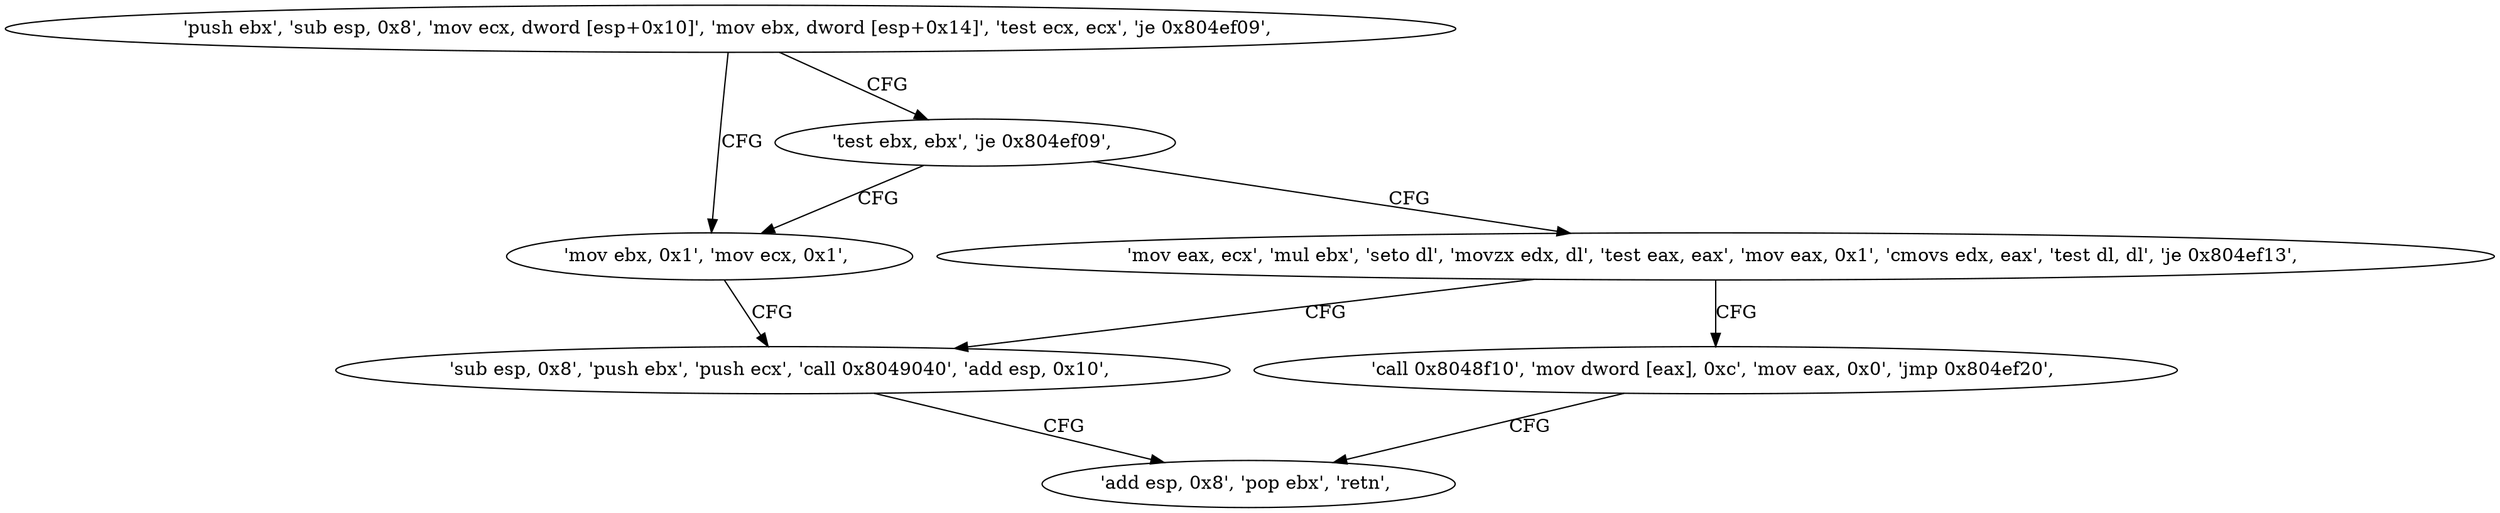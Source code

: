 digraph "func" {
"134541003" [label = "'push ebx', 'sub esp, 0x8', 'mov ecx, dword [esp+0x10]', 'mov ebx, dword [esp+0x14]', 'test ecx, ecx', 'je 0x804ef09', " ]
"134541065" [label = "'mov ebx, 0x1', 'mov ecx, 0x1', " ]
"134541019" [label = "'test ebx, ebx', 'je 0x804ef09', " ]
"134541075" [label = "'sub esp, 0x8', 'push ebx', 'push ecx', 'call 0x8049040', 'add esp, 0x10', " ]
"134541023" [label = "'mov eax, ecx', 'mul ebx', 'seto dl', 'movzx edx, dl', 'test eax, eax', 'mov eax, 0x1', 'cmovs edx, eax', 'test dl, dl', 'je 0x804ef13', " ]
"134541047" [label = "'call 0x8048f10', 'mov dword [eax], 0xc', 'mov eax, 0x0', 'jmp 0x804ef20', " ]
"134541088" [label = "'add esp, 0x8', 'pop ebx', 'retn', " ]
"134541003" -> "134541065" [ label = "CFG" ]
"134541003" -> "134541019" [ label = "CFG" ]
"134541065" -> "134541075" [ label = "CFG" ]
"134541019" -> "134541065" [ label = "CFG" ]
"134541019" -> "134541023" [ label = "CFG" ]
"134541075" -> "134541088" [ label = "CFG" ]
"134541023" -> "134541075" [ label = "CFG" ]
"134541023" -> "134541047" [ label = "CFG" ]
"134541047" -> "134541088" [ label = "CFG" ]
}
